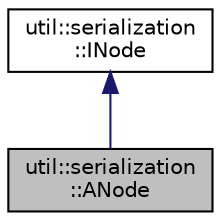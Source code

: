 digraph "util::serialization::ANode"
{
 // LATEX_PDF_SIZE
  edge [fontname="Helvetica",fontsize="10",labelfontname="Helvetica",labelfontsize="10"];
  node [fontname="Helvetica",fontsize="10",shape=record];
  Node1 [label="util::serialization\l::ANode",height=0.2,width=0.4,color="black", fillcolor="grey75", style="filled", fontcolor="black",tooltip="Serialization node."];
  Node2 -> Node1 [dir="back",color="midnightblue",fontsize="10",style="solid",fontname="Helvetica"];
  Node2 [label="util::serialization\l::INode",height=0.2,width=0.4,color="black", fillcolor="white", style="filled",URL="$classutil_1_1serialization_1_1_i_node.html",tooltip="Serialization node."];
}
